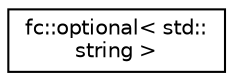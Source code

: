 digraph "Graphical Class Hierarchy"
{
  edge [fontname="Helvetica",fontsize="10",labelfontname="Helvetica",labelfontsize="10"];
  node [fontname="Helvetica",fontsize="10",shape=record];
  rankdir="LR";
  Node0 [label="fc::optional\< std::\lstring \>",height=0.2,width=0.4,color="black", fillcolor="white", style="filled",URL="$classfc_1_1optional.html"];
}
